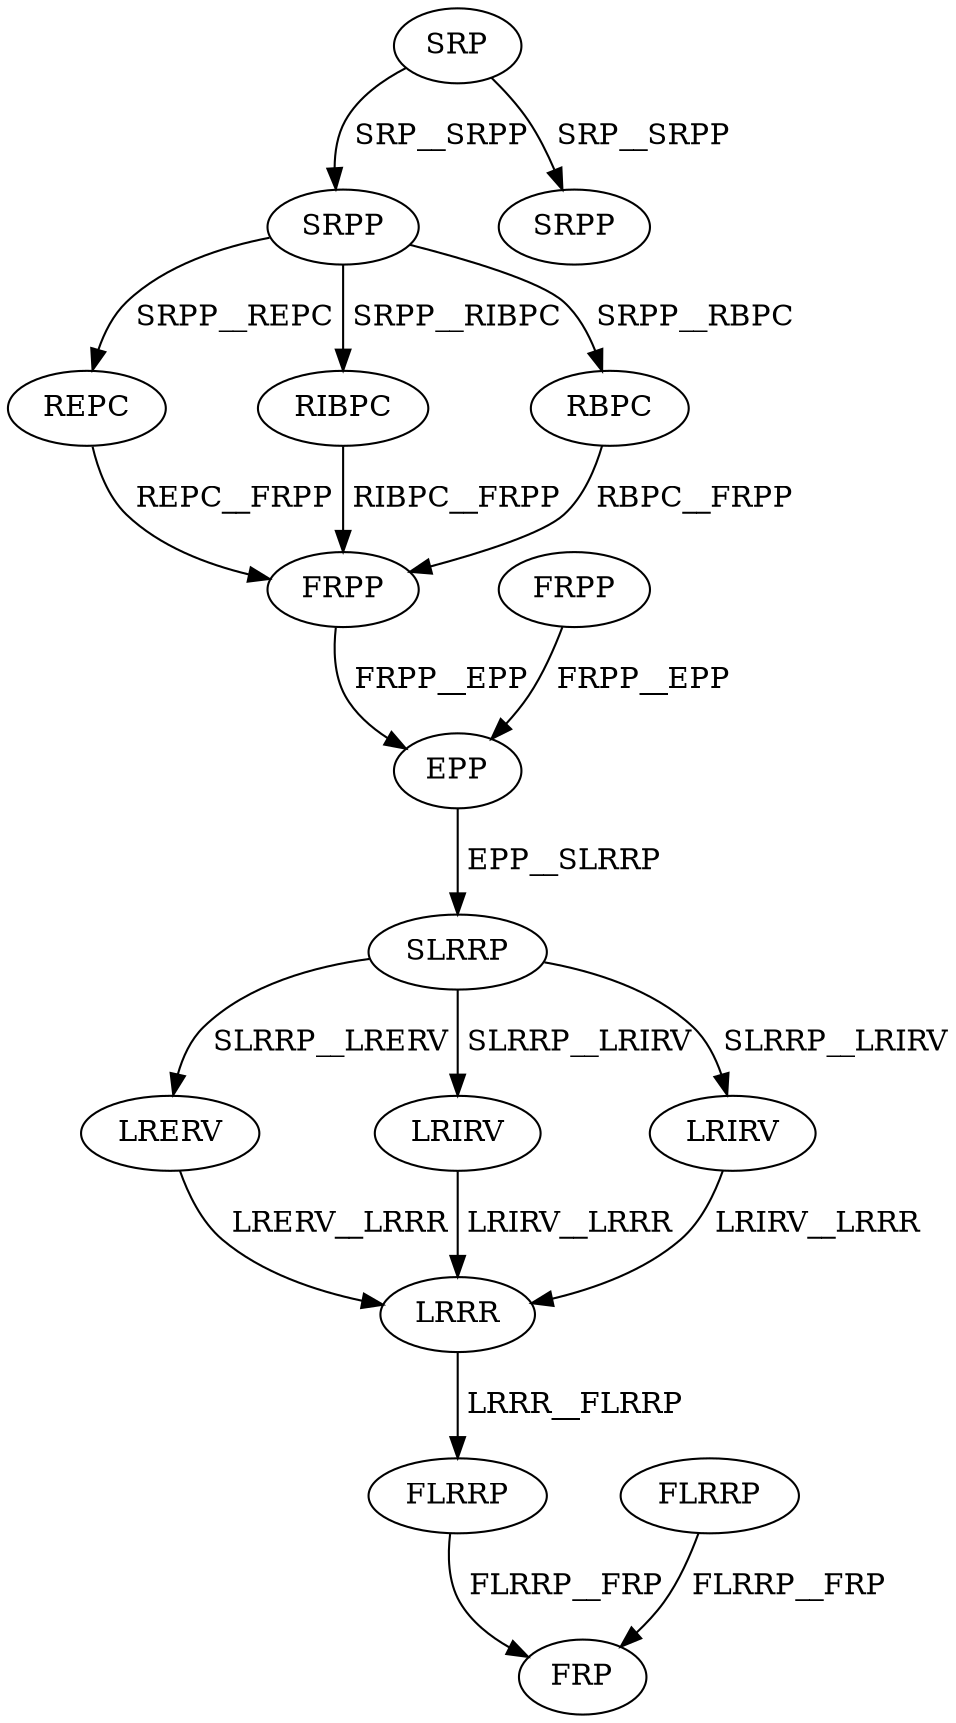 digraph G { 
1 [label="SRP",color=black,fontcolor=black];
2 [label="SRPP",color=black,fontcolor=black];
3 [label="FRPP",color=black,fontcolor=black];
4 [label="REPC",color=black,fontcolor=black];
5 [label="RIBPC",color=black,fontcolor=black];
6 [label="RBPC",color=black,fontcolor=black];
7 [label="FRPP",color=black,fontcolor=black];
8 [label="SRPP",color=black,fontcolor=black];
9 [label="EPP",color=black,fontcolor=black];
10 [label="SLRRP",color=black,fontcolor=black];
11 [label="LRERV",color=black,fontcolor=black];
12 [label="LRIRV",color=black,fontcolor=black];
13 [label="LRIRV",color=black,fontcolor=black];
14 [label="FLRRP",color=black,fontcolor=black];
15 [label="LRRR",color=black,fontcolor=black];
16 [label="FLRRP",color=black,fontcolor=black];
17 [label="FRP",color=black,fontcolor=black];
1->2[label=" SRP__SRPP",color=black,fontcolor=black];
1->8[label=" SRP__SRPP",color=black,fontcolor=black];
2->4[label=" SRPP__REPC",color=black,fontcolor=black];
2->5[label=" SRPP__RIBPC",color=black,fontcolor=black];
2->6[label=" SRPP__RBPC",color=black,fontcolor=black];
3->9[label=" FRPP__EPP",color=black,fontcolor=black];
4->7[label=" REPC__FRPP",color=black,fontcolor=black];
5->7[label=" RIBPC__FRPP",color=black,fontcolor=black];
6->7[label=" RBPC__FRPP",color=black,fontcolor=black];
7->9[label=" FRPP__EPP",color=black,fontcolor=black];
9->10[label=" EPP__SLRRP",color=black,fontcolor=black];
10->11[label=" SLRRP__LRERV",color=black,fontcolor=black];
10->12[label=" SLRRP__LRIRV",color=black,fontcolor=black];
10->13[label=" SLRRP__LRIRV",color=black,fontcolor=black];
11->15[label=" LRERV__LRRR",color=black,fontcolor=black];
12->15[label=" LRIRV__LRRR",color=black,fontcolor=black];
13->15[label=" LRIRV__LRRR",color=black,fontcolor=black];
14->17[label=" FLRRP__FRP",color=black,fontcolor=black];
15->16[label=" LRRR__FLRRP",color=black,fontcolor=black];
16->17[label=" FLRRP__FRP",color=black,fontcolor=black];
}
